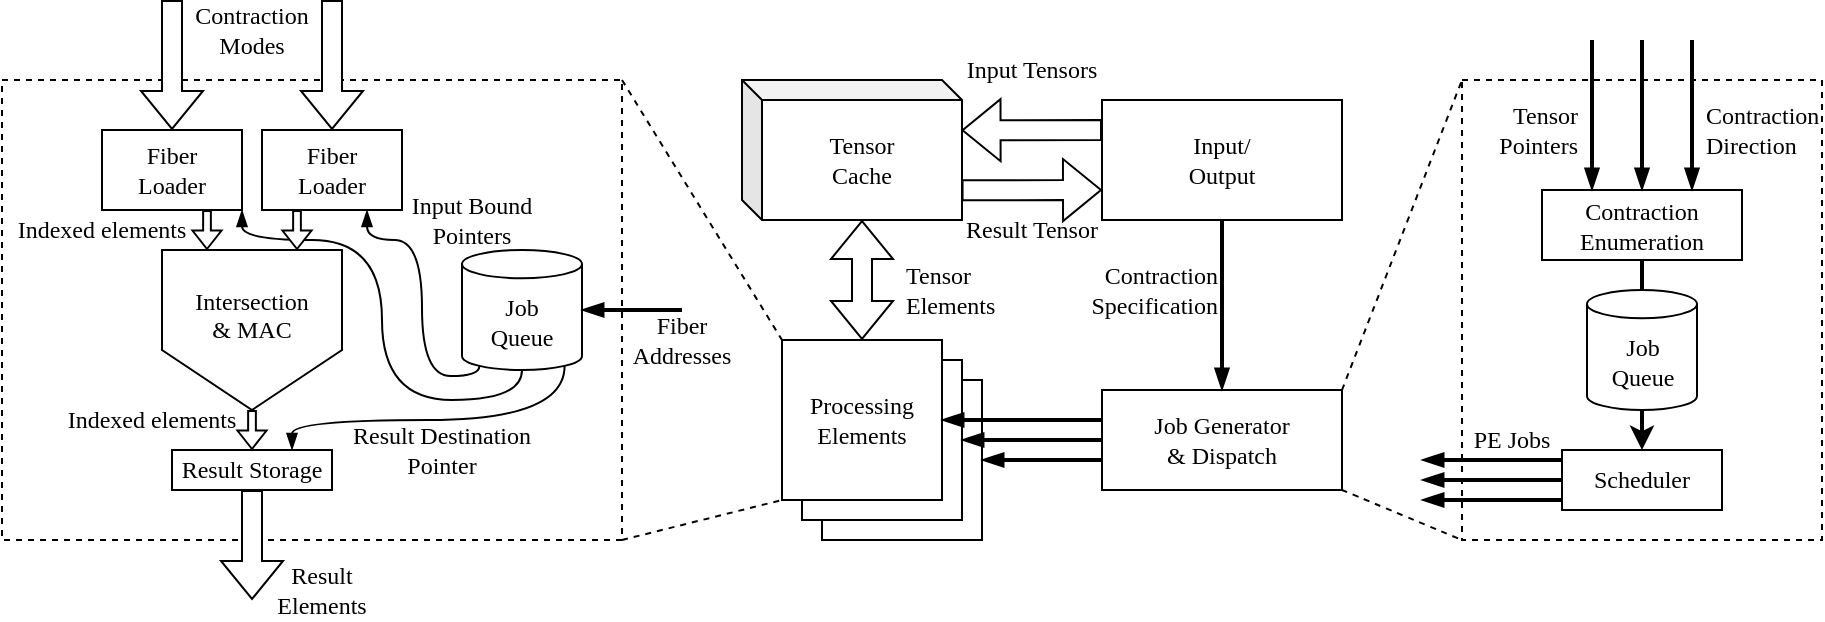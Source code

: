 <mxfile version="20.7.4" type="device"><diagram id="Cc3wvz39KDawzFyryNWj" name="Page-1"><mxGraphModel dx="656" dy="480" grid="1" gridSize="10" guides="1" tooltips="1" connect="1" arrows="1" fold="1" page="1" pageScale="1" pageWidth="1100" pageHeight="850" math="0" shadow="0"><root><mxCell id="0"/><mxCell id="1" parent="0"/><mxCell id="gHQ44SeNL3S-fUA9bQiC-9" value="&lt;div&gt;Job Generator&lt;/div&gt;&lt;div&gt;&amp;amp; Dispatch&lt;br&gt;&lt;/div&gt;" style="rounded=0;whiteSpace=wrap;html=1;fontFamily=Times New Roman;" vertex="1" parent="1"><mxGeometry x="600" y="355" width="120" height="50" as="geometry"/></mxCell><mxCell id="gHQ44SeNL3S-fUA9bQiC-10" value="&lt;div&gt;Tensor&lt;/div&gt;&lt;div&gt;Cache&lt;/div&gt;" style="shape=cube;whiteSpace=wrap;html=1;boundedLbl=1;backgroundOutline=1;darkOpacity=0.05;darkOpacity2=0.1;size=10;fontFamily=Times New Roman;" vertex="1" parent="1"><mxGeometry x="420" y="200" width="110" height="70" as="geometry"/></mxCell><mxCell id="gHQ44SeNL3S-fUA9bQiC-11" value="" style="whiteSpace=wrap;html=1;aspect=fixed;" vertex="1" parent="1"><mxGeometry x="460" y="350" width="80" height="80" as="geometry"/></mxCell><mxCell id="gHQ44SeNL3S-fUA9bQiC-12" value="" style="whiteSpace=wrap;html=1;aspect=fixed;" vertex="1" parent="1"><mxGeometry x="450" y="340" width="80" height="80" as="geometry"/></mxCell><mxCell id="gHQ44SeNL3S-fUA9bQiC-13" value="&lt;div&gt;Processing&lt;/div&gt;&lt;div&gt;Elements&lt;br&gt;&lt;/div&gt;" style="whiteSpace=wrap;html=1;aspect=fixed;fontFamily=Times New Roman;" vertex="1" parent="1"><mxGeometry x="440" y="330" width="80" height="80" as="geometry"/></mxCell><mxCell id="gHQ44SeNL3S-fUA9bQiC-16" value="" style="shape=flexArrow;endArrow=classic;startArrow=classic;html=1;rounded=0;strokeWidth=1;endSize=6;exitX=0.5;exitY=0;exitDx=0;exitDy=0;entryX=0;entryY=0;entryDx=60;entryDy=70;entryPerimeter=0;" edge="1" parent="1" source="gHQ44SeNL3S-fUA9bQiC-13" target="gHQ44SeNL3S-fUA9bQiC-10"><mxGeometry width="100" height="100" relative="1" as="geometry"><mxPoint x="560" y="420" as="sourcePoint"/><mxPoint x="480" y="270" as="targetPoint"/></mxGeometry></mxCell><mxCell id="gHQ44SeNL3S-fUA9bQiC-20" value="" style="endArrow=none;startArrow=blockThin;html=1;rounded=0;strokeWidth=2;entryX=0.5;entryY=1;entryDx=0;entryDy=0;exitX=0.5;exitY=0;exitDx=0;exitDy=0;startFill=1;endFill=0;" edge="1" parent="1" source="gHQ44SeNL3S-fUA9bQiC-9" target="gHQ44SeNL3S-fUA9bQiC-22"><mxGeometry width="100" height="100" relative="1" as="geometry"><mxPoint x="560" y="420" as="sourcePoint"/><mxPoint x="690" y="280" as="targetPoint"/></mxGeometry></mxCell><mxCell id="gHQ44SeNL3S-fUA9bQiC-22" value="&lt;div&gt;Input/&lt;/div&gt;&lt;div&gt;Output&lt;br&gt;&lt;/div&gt;" style="rounded=0;whiteSpace=wrap;html=1;fontFamily=Times New Roman;" vertex="1" parent="1"><mxGeometry x="600" y="210" width="120" height="60" as="geometry"/></mxCell><mxCell id="gHQ44SeNL3S-fUA9bQiC-25" value="" style="endArrow=blockThin;html=1;rounded=0;strokeWidth=2;entryX=1;entryY=0.5;entryDx=0;entryDy=0;endFill=1;" edge="1" parent="1" target="gHQ44SeNL3S-fUA9bQiC-12"><mxGeometry width="50" height="50" relative="1" as="geometry"><mxPoint x="600" y="380" as="sourcePoint"/><mxPoint x="640" y="350" as="targetPoint"/></mxGeometry></mxCell><mxCell id="gHQ44SeNL3S-fUA9bQiC-26" value="" style="endArrow=blockThin;html=1;rounded=0;strokeWidth=2;entryX=1;entryY=0.5;entryDx=0;entryDy=0;endFill=1;" edge="1" parent="1" target="gHQ44SeNL3S-fUA9bQiC-13"><mxGeometry width="50" height="50" relative="1" as="geometry"><mxPoint x="600" y="370" as="sourcePoint"/><mxPoint x="640" y="350" as="targetPoint"/></mxGeometry></mxCell><mxCell id="gHQ44SeNL3S-fUA9bQiC-19" value="" style="shape=flexArrow;endArrow=none;startArrow=classic;html=1;rounded=0;strokeWidth=1;endSize=6;entryX=0;entryY=0.25;entryDx=0;entryDy=0;exitX=0.998;exitY=0.359;exitDx=0;exitDy=0;exitPerimeter=0;fillColor=default;endFill=0;" edge="1" parent="1" source="gHQ44SeNL3S-fUA9bQiC-10" target="gHQ44SeNL3S-fUA9bQiC-22"><mxGeometry width="100" height="100" relative="1" as="geometry"><mxPoint x="540" y="240" as="sourcePoint"/><mxPoint x="650" y="240" as="targetPoint"/></mxGeometry></mxCell><mxCell id="gHQ44SeNL3S-fUA9bQiC-42" value="" style="rounded=0;whiteSpace=wrap;html=1;dashed=1;strokeWidth=1;fillColor=none;" vertex="1" parent="1"><mxGeometry x="50" y="200" width="310" height="230" as="geometry"/></mxCell><mxCell id="gHQ44SeNL3S-fUA9bQiC-30" value="&lt;div&gt;Intersection&lt;/div&gt;&lt;div&gt;&amp;amp; MAC&lt;br&gt;&lt;/div&gt;&lt;div&gt;&lt;br&gt;&lt;/div&gt;" style="shape=offPageConnector;whiteSpace=wrap;html=1;strokeWidth=1;size=0.375;fontFamily=Times New Roman;" vertex="1" parent="1"><mxGeometry x="130" y="285" width="90" height="80" as="geometry"/></mxCell><mxCell id="gHQ44SeNL3S-fUA9bQiC-33" value="&lt;div&gt;Fiber&lt;br&gt;&lt;/div&gt;&lt;div&gt;Loader&lt;/div&gt;" style="rounded=0;whiteSpace=wrap;html=1;strokeWidth=1;fontFamily=Times New Roman;" vertex="1" parent="1"><mxGeometry x="100" y="225" width="70" height="40" as="geometry"/></mxCell><mxCell id="gHQ44SeNL3S-fUA9bQiC-34" value="&lt;div&gt;Fiber&lt;br&gt;&lt;/div&gt;&lt;div&gt;Loader&lt;/div&gt;" style="rounded=0;whiteSpace=wrap;html=1;strokeWidth=1;fontFamily=Times New Roman;" vertex="1" parent="1"><mxGeometry x="180" y="225" width="70" height="40" as="geometry"/></mxCell><mxCell id="gHQ44SeNL3S-fUA9bQiC-35" value="Result Storage" style="rounded=0;whiteSpace=wrap;html=1;strokeWidth=1;fontFamily=Times New Roman;" vertex="1" parent="1"><mxGeometry x="135" y="385" width="80" height="20" as="geometry"/></mxCell><mxCell id="gHQ44SeNL3S-fUA9bQiC-43" value="" style="endArrow=none;dashed=1;html=1;strokeWidth=1;rounded=0;fillColor=default;entryX=0;entryY=0;entryDx=0;entryDy=0;exitX=1;exitY=0;exitDx=0;exitDy=0;" edge="1" parent="1" source="gHQ44SeNL3S-fUA9bQiC-42" target="gHQ44SeNL3S-fUA9bQiC-13"><mxGeometry width="50" height="50" relative="1" as="geometry"><mxPoint x="400" y="420" as="sourcePoint"/><mxPoint x="450" y="370" as="targetPoint"/></mxGeometry></mxCell><mxCell id="gHQ44SeNL3S-fUA9bQiC-44" value="" style="endArrow=none;dashed=1;html=1;strokeWidth=1;rounded=0;fillColor=default;entryX=0;entryY=1;entryDx=0;entryDy=0;exitX=1;exitY=1;exitDx=0;exitDy=0;" edge="1" parent="1" source="gHQ44SeNL3S-fUA9bQiC-42" target="gHQ44SeNL3S-fUA9bQiC-13"><mxGeometry width="50" height="50" relative="1" as="geometry"><mxPoint x="400" y="420" as="sourcePoint"/><mxPoint x="450" y="370" as="targetPoint"/></mxGeometry></mxCell><mxCell id="gHQ44SeNL3S-fUA9bQiC-45" value="" style="shape=flexArrow;endArrow=classic;html=1;rounded=0;strokeWidth=1;fillColor=default;exitX=0.5;exitY=1;exitDx=0;exitDy=0;startArrow=none;startFill=0;startSize=0;strokeColor=default;" edge="1" parent="1" source="gHQ44SeNL3S-fUA9bQiC-35"><mxGeometry width="50" height="50" relative="1" as="geometry"><mxPoint x="325" y="420" as="sourcePoint"/><mxPoint x="175" y="460" as="targetPoint"/></mxGeometry></mxCell><mxCell id="gHQ44SeNL3S-fUA9bQiC-46" value="" style="shape=flexArrow;endArrow=classic;html=1;rounded=0;strokeWidth=1;fillColor=default;entryX=0.5;entryY=0;entryDx=0;entryDy=0;" edge="1" parent="1" target="gHQ44SeNL3S-fUA9bQiC-34"><mxGeometry width="50" height="50" relative="1" as="geometry"><mxPoint x="215" y="160" as="sourcePoint"/><mxPoint x="255" y="160" as="targetPoint"/></mxGeometry></mxCell><mxCell id="gHQ44SeNL3S-fUA9bQiC-47" value="" style="shape=flexArrow;endArrow=classic;html=1;rounded=0;strokeWidth=1;fillColor=default;entryX=0.5;entryY=0;entryDx=0;entryDy=0;" edge="1" parent="1" target="gHQ44SeNL3S-fUA9bQiC-33"><mxGeometry width="50" height="50" relative="1" as="geometry"><mxPoint x="135" y="160" as="sourcePoint"/><mxPoint x="145" y="160" as="targetPoint"/></mxGeometry></mxCell><mxCell id="gHQ44SeNL3S-fUA9bQiC-48" value="&lt;div&gt;Tensor&lt;/div&gt;&lt;div&gt;Elements&lt;br&gt;&lt;/div&gt;" style="text;html=1;strokeColor=none;fillColor=none;align=left;verticalAlign=middle;whiteSpace=wrap;rounded=0;dashed=1;strokeWidth=1;fontFamily=Times New Roman;" vertex="1" parent="1"><mxGeometry x="500" y="290" width="60" height="30" as="geometry"/></mxCell><mxCell id="gHQ44SeNL3S-fUA9bQiC-51" value="Contraction Modes" style="text;html=1;strokeColor=none;fillColor=none;align=center;verticalAlign=middle;whiteSpace=wrap;rounded=0;dashed=1;strokeWidth=1;fontFamily=Times New Roman;" vertex="1" parent="1"><mxGeometry x="140" y="160" width="70" height="30" as="geometry"/></mxCell><mxCell id="gHQ44SeNL3S-fUA9bQiC-53" value="Result Elements" style="text;html=1;strokeColor=none;fillColor=none;align=center;verticalAlign=middle;whiteSpace=wrap;rounded=0;dashed=1;strokeWidth=1;fontFamily=Times New Roman;" vertex="1" parent="1"><mxGeometry x="180" y="440" width="60" height="30" as="geometry"/></mxCell><mxCell id="gHQ44SeNL3S-fUA9bQiC-54" value="&lt;div&gt;Job&lt;/div&gt;&lt;div&gt;Queue&lt;/div&gt;" style="shape=cylinder3;whiteSpace=wrap;html=1;boundedLbl=1;backgroundOutline=1;size=7.06;strokeWidth=1;fontFamily=Times New Roman;fillColor=none;" vertex="1" parent="1"><mxGeometry x="280" y="285" width="60" height="60" as="geometry"/></mxCell><mxCell id="gHQ44SeNL3S-fUA9bQiC-55" value="" style="endArrow=blockThin;html=1;rounded=0;strokeColor=default;strokeWidth=2;fontFamily=Times New Roman;startSize=0;fillColor=default;entryX=1;entryY=0.5;entryDx=0;entryDy=0;entryPerimeter=0;exitX=0.5;exitY=0;exitDx=0;exitDy=0;endFill=1;" edge="1" parent="1" source="gHQ44SeNL3S-fUA9bQiC-56" target="gHQ44SeNL3S-fUA9bQiC-54"><mxGeometry width="50" height="50" relative="1" as="geometry"><mxPoint x="390" y="320" as="sourcePoint"/><mxPoint x="200" y="340" as="targetPoint"/></mxGeometry></mxCell><mxCell id="gHQ44SeNL3S-fUA9bQiC-56" value="Fiber Addresses" style="text;html=1;strokeColor=none;fillColor=none;align=center;verticalAlign=middle;whiteSpace=wrap;rounded=0;strokeWidth=1;fontFamily=Times New Roman;" vertex="1" parent="1"><mxGeometry x="360" y="315" width="60" height="30" as="geometry"/></mxCell><mxCell id="gHQ44SeNL3S-fUA9bQiC-57" value="" style="endArrow=classic;html=1;rounded=0;strokeWidth=1;exitX=0.75;exitY=1;exitDx=0;exitDy=0;entryX=0.25;entryY=0;entryDx=0;entryDy=0;shape=flexArrow;endSize=2.742;startSize=2;endWidth=9.677;width=3.871;" edge="1" parent="1" source="gHQ44SeNL3S-fUA9bQiC-33" target="gHQ44SeNL3S-fUA9bQiC-30"><mxGeometry width="50" height="50" relative="1" as="geometry"><mxPoint x="207.5" y="275" as="sourcePoint"/><mxPoint x="207.5" y="295" as="targetPoint"/></mxGeometry></mxCell><mxCell id="gHQ44SeNL3S-fUA9bQiC-58" value="" style="endArrow=classic;html=1;rounded=0;strokeWidth=1;exitX=0.5;exitY=1;exitDx=0;exitDy=0;entryX=0.5;entryY=0;entryDx=0;entryDy=0;shape=flexArrow;endSize=2.742;startSize=2;endWidth=9.677;width=3.871;" edge="1" parent="1" source="gHQ44SeNL3S-fUA9bQiC-30" target="gHQ44SeNL3S-fUA9bQiC-35"><mxGeometry width="50" height="50" relative="1" as="geometry"><mxPoint x="217.5" y="285" as="sourcePoint"/><mxPoint x="217.5" y="305" as="targetPoint"/></mxGeometry></mxCell><mxCell id="gHQ44SeNL3S-fUA9bQiC-59" value="Indexed elements" style="text;html=1;strokeColor=none;fillColor=none;align=center;verticalAlign=middle;whiteSpace=wrap;rounded=0;strokeWidth=1;fontFamily=Times New Roman;" vertex="1" parent="1"><mxGeometry x="50" y="270" width="100" height="10" as="geometry"/></mxCell><mxCell id="gHQ44SeNL3S-fUA9bQiC-60" value="Indexed elements" style="text;html=1;strokeColor=none;fillColor=none;align=center;verticalAlign=middle;whiteSpace=wrap;rounded=0;strokeWidth=1;fontFamily=Times New Roman;" vertex="1" parent="1"><mxGeometry x="80" y="365" width="90" height="10" as="geometry"/></mxCell><mxCell id="gHQ44SeNL3S-fUA9bQiC-61" value="" style="curved=1;endArrow=blockThin;html=1;rounded=0;strokeColor=default;strokeWidth=1;fontFamily=Times New Roman;fillColor=default;exitX=0.855;exitY=1;exitDx=0;exitDy=-2.047;exitPerimeter=0;entryX=0.75;entryY=0;entryDx=0;entryDy=0;edgeStyle=orthogonalEdgeStyle;endFill=1;" edge="1" parent="1" source="gHQ44SeNL3S-fUA9bQiC-54" target="gHQ44SeNL3S-fUA9bQiC-35"><mxGeometry width="50" height="50" relative="1" as="geometry"><mxPoint x="210" y="430" as="sourcePoint"/><mxPoint x="260" y="380" as="targetPoint"/><Array as="points"><mxPoint x="331" y="370"/><mxPoint x="195" y="370"/></Array></mxGeometry></mxCell><mxCell id="gHQ44SeNL3S-fUA9bQiC-62" value="Result Destination Pointer" style="text;html=1;strokeColor=none;fillColor=none;align=center;verticalAlign=middle;whiteSpace=wrap;rounded=0;strokeWidth=1;fontFamily=Times New Roman;" vertex="1" parent="1"><mxGeometry x="220" y="370" width="100" height="30" as="geometry"/></mxCell><mxCell id="gHQ44SeNL3S-fUA9bQiC-64" value="" style="endArrow=blockThin;html=1;rounded=0;strokeColor=default;strokeWidth=1;fontFamily=Times New Roman;fillColor=default;curved=1;exitX=0.5;exitY=1;exitDx=0;exitDy=0;exitPerimeter=0;entryX=1;entryY=1;entryDx=0;entryDy=0;edgeStyle=orthogonalEdgeStyle;endFill=1;" edge="1" parent="1" source="gHQ44SeNL3S-fUA9bQiC-54" target="gHQ44SeNL3S-fUA9bQiC-33"><mxGeometry width="50" height="50" relative="1" as="geometry"><mxPoint x="220" y="340" as="sourcePoint"/><mxPoint x="270" y="290" as="targetPoint"/><Array as="points"><mxPoint x="310" y="360"/><mxPoint x="240" y="360"/><mxPoint x="240" y="280"/><mxPoint x="170" y="280"/></Array></mxGeometry></mxCell><mxCell id="gHQ44SeNL3S-fUA9bQiC-50" value="" style="endArrow=classic;html=1;rounded=0;strokeWidth=1;exitX=0.25;exitY=1;exitDx=0;exitDy=0;entryX=0.75;entryY=0;entryDx=0;entryDy=0;shape=flexArrow;endSize=2.742;startSize=2;endWidth=9.677;width=3.871;fillColor=default;" edge="1" parent="1" source="gHQ44SeNL3S-fUA9bQiC-34" target="gHQ44SeNL3S-fUA9bQiC-30"><mxGeometry width="50" height="50" relative="1" as="geometry"><mxPoint x="162.5" y="275" as="sourcePoint"/><mxPoint x="187.5" y="295" as="targetPoint"/></mxGeometry></mxCell><mxCell id="gHQ44SeNL3S-fUA9bQiC-65" value="" style="endArrow=blockThin;html=1;rounded=0;strokeColor=default;strokeWidth=1;fontFamily=Times New Roman;fillColor=default;curved=1;exitX=0.145;exitY=1;exitDx=0;exitDy=-2.047;exitPerimeter=0;entryX=0.75;entryY=1;entryDx=0;entryDy=0;edgeStyle=orthogonalEdgeStyle;endFill=1;" edge="1" parent="1" source="gHQ44SeNL3S-fUA9bQiC-54" target="gHQ44SeNL3S-fUA9bQiC-34"><mxGeometry width="50" height="50" relative="1" as="geometry"><mxPoint x="220" y="340" as="sourcePoint"/><mxPoint x="270" y="290" as="targetPoint"/><Array as="points"><mxPoint x="260" y="348"/><mxPoint x="260" y="280"/><mxPoint x="233" y="280"/></Array></mxGeometry></mxCell><mxCell id="gHQ44SeNL3S-fUA9bQiC-66" value="Input Bound Pointers" style="text;html=1;strokeColor=none;fillColor=none;align=center;verticalAlign=middle;whiteSpace=wrap;rounded=0;strokeWidth=1;fontFamily=Times New Roman;" vertex="1" parent="1"><mxGeometry x="240" y="255" width="90" height="30" as="geometry"/></mxCell><mxCell id="gHQ44SeNL3S-fUA9bQiC-67" value="&lt;div&gt;Contraction&lt;/div&gt;&lt;div&gt;Specification&lt;br&gt;&lt;/div&gt;" style="text;html=1;strokeColor=none;fillColor=none;align=right;verticalAlign=middle;whiteSpace=wrap;rounded=0;strokeWidth=1;fontFamily=Times New Roman;" vertex="1" parent="1"><mxGeometry x="580" y="290" width="80" height="30" as="geometry"/></mxCell><mxCell id="gHQ44SeNL3S-fUA9bQiC-68" value="" style="rounded=0;whiteSpace=wrap;html=1;strokeWidth=1;fontFamily=Times New Roman;fillColor=none;dashed=1;" vertex="1" parent="1"><mxGeometry x="780" y="200" width="180" height="230" as="geometry"/></mxCell><mxCell id="gHQ44SeNL3S-fUA9bQiC-69" value="" style="endArrow=none;html=1;rounded=0;strokeColor=default;strokeWidth=1;fontFamily=Times New Roman;fillColor=default;curved=1;exitX=1;exitY=0;exitDx=0;exitDy=0;entryX=0;entryY=0;entryDx=0;entryDy=0;dashed=1;" edge="1" parent="1" source="gHQ44SeNL3S-fUA9bQiC-9" target="gHQ44SeNL3S-fUA9bQiC-68"><mxGeometry width="50" height="50" relative="1" as="geometry"><mxPoint x="560" y="370" as="sourcePoint"/><mxPoint x="610" y="320" as="targetPoint"/></mxGeometry></mxCell><mxCell id="gHQ44SeNL3S-fUA9bQiC-70" value="" style="endArrow=none;html=1;rounded=0;strokeColor=default;strokeWidth=1;fontFamily=Times New Roman;fillColor=default;curved=1;exitX=1;exitY=1;exitDx=0;exitDy=0;entryX=0;entryY=1;entryDx=0;entryDy=0;dashed=1;" edge="1" parent="1" source="gHQ44SeNL3S-fUA9bQiC-9" target="gHQ44SeNL3S-fUA9bQiC-68"><mxGeometry width="50" height="50" relative="1" as="geometry"><mxPoint x="560" y="370" as="sourcePoint"/><mxPoint x="610" y="320" as="targetPoint"/></mxGeometry></mxCell><mxCell id="gHQ44SeNL3S-fUA9bQiC-71" value="" style="shape=flexArrow;endArrow=classic;startArrow=none;html=1;rounded=0;strokeWidth=1;endSize=6;entryX=0;entryY=0.25;entryDx=0;entryDy=0;exitX=0.998;exitY=0.359;exitDx=0;exitDy=0;exitPerimeter=0;fillColor=default;startFill=0;" edge="1" parent="1"><mxGeometry width="100" height="100" relative="1" as="geometry"><mxPoint x="529.78" y="255.13" as="sourcePoint"/><mxPoint x="600" y="255" as="targetPoint"/></mxGeometry></mxCell><mxCell id="gHQ44SeNL3S-fUA9bQiC-72" value="Input Tensors" style="text;html=1;strokeColor=none;fillColor=none;align=center;verticalAlign=middle;whiteSpace=wrap;rounded=0;dashed=1;strokeWidth=1;fontFamily=Times New Roman;" vertex="1" parent="1"><mxGeometry x="530" y="180" width="70" height="30" as="geometry"/></mxCell><mxCell id="gHQ44SeNL3S-fUA9bQiC-73" value="Result Tensor" style="text;html=1;strokeColor=none;fillColor=none;align=center;verticalAlign=middle;whiteSpace=wrap;rounded=0;dashed=1;strokeWidth=1;fontFamily=Times New Roman;" vertex="1" parent="1"><mxGeometry x="530" y="260" width="70" height="30" as="geometry"/></mxCell><mxCell id="gHQ44SeNL3S-fUA9bQiC-76" value="&lt;div&gt;Job&lt;/div&gt;&lt;div&gt;Queue&lt;/div&gt;" style="shape=cylinder3;whiteSpace=wrap;html=1;boundedLbl=1;backgroundOutline=1;size=7.06;strokeWidth=1;fontFamily=Times New Roman;fillColor=none;" vertex="1" parent="1"><mxGeometry x="842.5" y="305" width="55" height="60" as="geometry"/></mxCell><mxCell id="gHQ44SeNL3S-fUA9bQiC-77" value="Scheduler" style="rounded=0;whiteSpace=wrap;html=1;strokeWidth=1;fontFamily=Times New Roman;fillColor=none;" vertex="1" parent="1"><mxGeometry x="830" y="385" width="80" height="30" as="geometry"/></mxCell><mxCell id="gHQ44SeNL3S-fUA9bQiC-78" value="" style="endArrow=none;startArrow=blockThin;html=1;rounded=0;strokeWidth=2;endFill=0;startFill=1;" edge="1" parent="1"><mxGeometry width="100" height="100" relative="1" as="geometry"><mxPoint x="760" y="410" as="sourcePoint"/><mxPoint x="830" y="410" as="targetPoint"/></mxGeometry></mxCell><mxCell id="gHQ44SeNL3S-fUA9bQiC-79" value="" style="endArrow=blockThin;html=1;rounded=0;strokeWidth=2;endFill=1;" edge="1" parent="1"><mxGeometry width="50" height="50" relative="1" as="geometry"><mxPoint x="830" y="400" as="sourcePoint"/><mxPoint x="760" y="400" as="targetPoint"/></mxGeometry></mxCell><mxCell id="gHQ44SeNL3S-fUA9bQiC-80" value="" style="endArrow=blockThin;html=1;strokeWidth=2;rounded=0;endFill=1;" edge="1" parent="1"><mxGeometry width="50" height="50" relative="1" as="geometry"><mxPoint x="830" y="390" as="sourcePoint"/><mxPoint x="760" y="390" as="targetPoint"/></mxGeometry></mxCell><mxCell id="gHQ44SeNL3S-fUA9bQiC-81" value="" style="endArrow=classic;html=1;rounded=0;strokeColor=default;strokeWidth=2;fontFamily=Times New Roman;fillColor=default;curved=1;exitX=0.5;exitY=1;exitDx=0;exitDy=0;exitPerimeter=0;entryX=0.5;entryY=0;entryDx=0;entryDy=0;" edge="1" parent="1" source="gHQ44SeNL3S-fUA9bQiC-76" target="gHQ44SeNL3S-fUA9bQiC-77"><mxGeometry width="50" height="50" relative="1" as="geometry"><mxPoint x="690" y="350" as="sourcePoint"/><mxPoint x="740" y="300" as="targetPoint"/></mxGeometry></mxCell><mxCell id="gHQ44SeNL3S-fUA9bQiC-83" value="Contraction Enumeration" style="rounded=0;whiteSpace=wrap;html=1;strokeWidth=1;fontFamily=Times New Roman;fillColor=none;" vertex="1" parent="1"><mxGeometry x="820" y="255" width="100" height="35" as="geometry"/></mxCell><mxCell id="gHQ44SeNL3S-fUA9bQiC-86" value="" style="endArrow=blockThin;html=1;strokeWidth=2;rounded=0;endFill=1;entryX=0.75;entryY=0;entryDx=0;entryDy=0;" edge="1" parent="1" target="gHQ44SeNL3S-fUA9bQiC-83"><mxGeometry width="50" height="50" relative="1" as="geometry"><mxPoint x="895" y="180" as="sourcePoint"/><mxPoint x="820" y="150" as="targetPoint"/></mxGeometry></mxCell><mxCell id="gHQ44SeNL3S-fUA9bQiC-87" value="" style="endArrow=blockThin;html=1;strokeWidth=2;rounded=0;endFill=1;entryX=0.25;entryY=0;entryDx=0;entryDy=0;" edge="1" parent="1" target="gHQ44SeNL3S-fUA9bQiC-83"><mxGeometry width="50" height="50" relative="1" as="geometry"><mxPoint x="845" y="180" as="sourcePoint"/><mxPoint x="830" y="160" as="targetPoint"/></mxGeometry></mxCell><mxCell id="gHQ44SeNL3S-fUA9bQiC-88" value="" style="endArrow=blockThin;html=1;strokeWidth=2;rounded=0;endFill=1;entryX=0.5;entryY=0;entryDx=0;entryDy=0;" edge="1" parent="1" target="gHQ44SeNL3S-fUA9bQiC-83"><mxGeometry width="50" height="50" relative="1" as="geometry"><mxPoint x="870" y="180" as="sourcePoint"/><mxPoint x="910" y="240" as="targetPoint"/></mxGeometry></mxCell><mxCell id="gHQ44SeNL3S-fUA9bQiC-89" value="&lt;div&gt;Tensor&lt;/div&gt;&lt;div&gt;Pointers&lt;/div&gt;" style="text;html=1;strokeColor=none;fillColor=none;align=right;verticalAlign=middle;whiteSpace=wrap;rounded=0;dashed=1;strokeWidth=1;fontFamily=Times New Roman;" vertex="1" parent="1"><mxGeometry x="790" y="210" width="50" height="30" as="geometry"/></mxCell><mxCell id="gHQ44SeNL3S-fUA9bQiC-90" value="&lt;div&gt;Contraction&lt;/div&gt;&lt;div&gt;Direction&lt;br&gt;&lt;/div&gt;" style="text;html=1;strokeColor=none;fillColor=none;align=left;verticalAlign=middle;whiteSpace=wrap;rounded=0;dashed=1;strokeWidth=1;fontFamily=Times New Roman;" vertex="1" parent="1"><mxGeometry x="900" y="210" width="50" height="30" as="geometry"/></mxCell><mxCell id="gHQ44SeNL3S-fUA9bQiC-91" value="" style="endArrow=none;html=1;rounded=0;strokeColor=default;strokeWidth=2;fontFamily=Times New Roman;fillColor=default;curved=1;exitX=0.5;exitY=1;exitDx=0;exitDy=0;entryX=0.5;entryY=0;entryDx=0;entryDy=0;entryPerimeter=0;endFill=0;" edge="1" parent="1" source="gHQ44SeNL3S-fUA9bQiC-83" target="gHQ44SeNL3S-fUA9bQiC-76"><mxGeometry width="50" height="50" relative="1" as="geometry"><mxPoint x="890" y="295" as="sourcePoint"/><mxPoint x="890" y="320" as="targetPoint"/></mxGeometry></mxCell><mxCell id="gHQ44SeNL3S-fUA9bQiC-92" value="" style="endArrow=blockThin;html=1;rounded=0;strokeWidth=2;entryX=1;entryY=0.5;entryDx=0;entryDy=0;endFill=1;" edge="1" parent="1"><mxGeometry width="50" height="50" relative="1" as="geometry"><mxPoint x="600" y="390" as="sourcePoint"/><mxPoint x="540" y="390" as="targetPoint"/></mxGeometry></mxCell><mxCell id="gHQ44SeNL3S-fUA9bQiC-93" value="PE Jobs" style="text;html=1;strokeColor=none;fillColor=none;align=center;verticalAlign=middle;whiteSpace=wrap;rounded=0;strokeWidth=1;fontFamily=Times New Roman;" vertex="1" parent="1"><mxGeometry x="780" y="365" width="50" height="30" as="geometry"/></mxCell></root></mxGraphModel></diagram></mxfile>